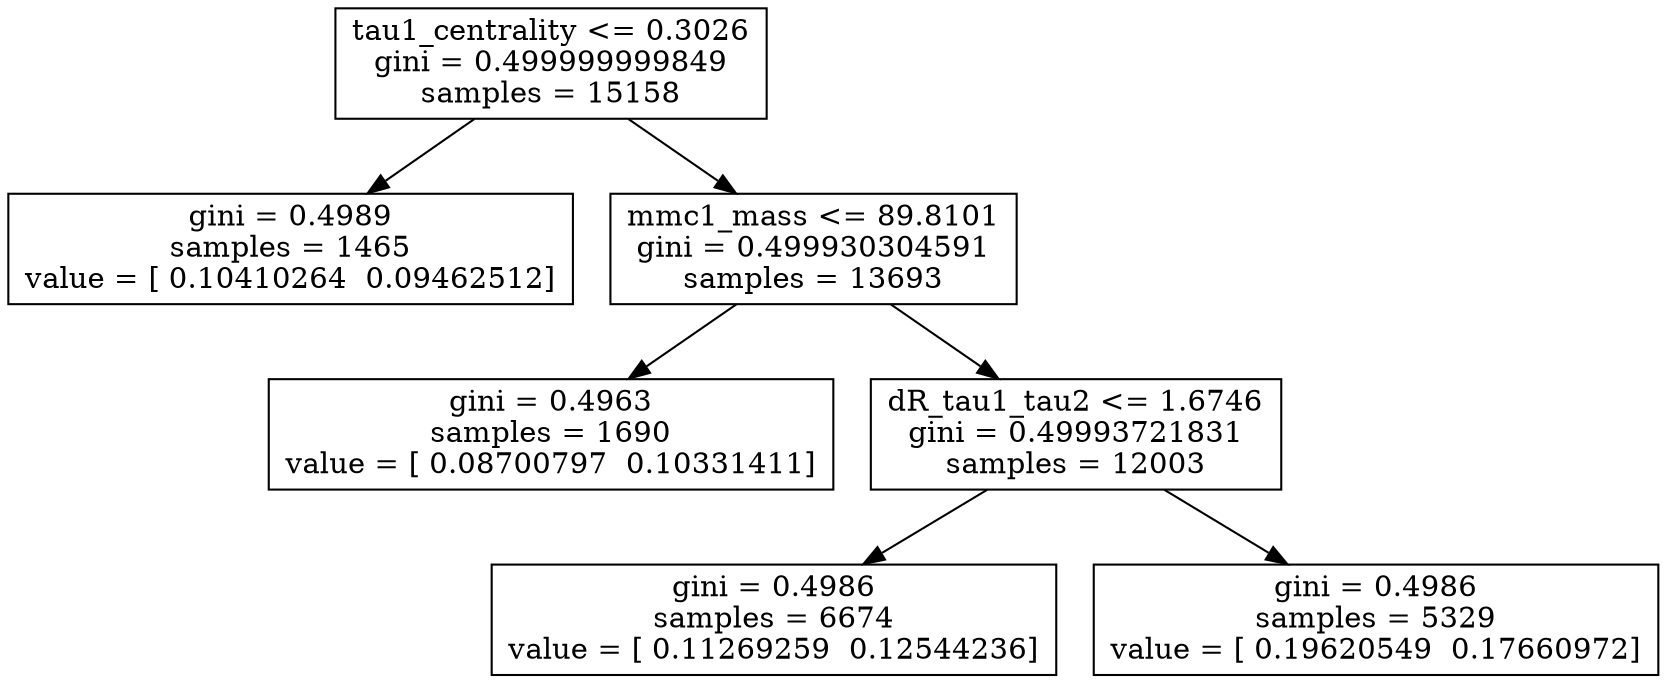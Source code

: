 digraph Tree {
0 [label="tau1_centrality <= 0.3026\ngini = 0.499999999849\nsamples = 15158", shape="box"] ;
1 [label="gini = 0.4989\nsamples = 1465\nvalue = [ 0.10410264  0.09462512]", shape="box"] ;
0 -> 1 ;
2 [label="mmc1_mass <= 89.8101\ngini = 0.499930304591\nsamples = 13693", shape="box"] ;
0 -> 2 ;
3 [label="gini = 0.4963\nsamples = 1690\nvalue = [ 0.08700797  0.10331411]", shape="box"] ;
2 -> 3 ;
4 [label="dR_tau1_tau2 <= 1.6746\ngini = 0.49993721831\nsamples = 12003", shape="box"] ;
2 -> 4 ;
5 [label="gini = 0.4986\nsamples = 6674\nvalue = [ 0.11269259  0.12544236]", shape="box"] ;
4 -> 5 ;
6 [label="gini = 0.4986\nsamples = 5329\nvalue = [ 0.19620549  0.17660972]", shape="box"] ;
4 -> 6 ;
}
